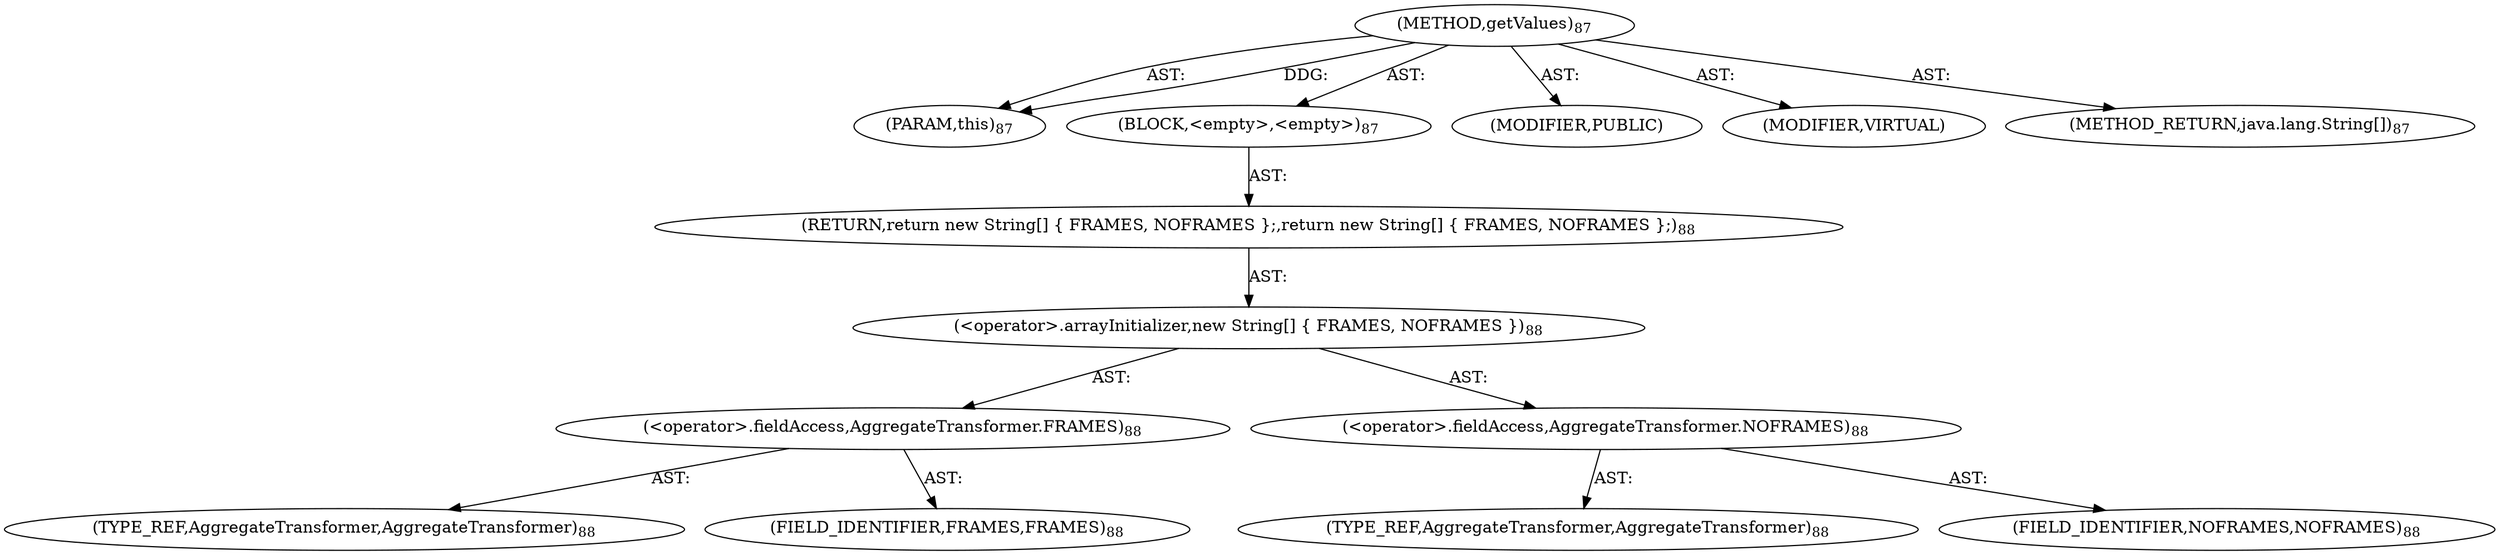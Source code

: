 digraph "getValues" {  
"111669149696" [label = <(METHOD,getValues)<SUB>87</SUB>> ]
"115964117000" [label = <(PARAM,this)<SUB>87</SUB>> ]
"25769803776" [label = <(BLOCK,&lt;empty&gt;,&lt;empty&gt;)<SUB>87</SUB>> ]
"146028888064" [label = <(RETURN,return new String[] { FRAMES, NOFRAMES };,return new String[] { FRAMES, NOFRAMES };)<SUB>88</SUB>> ]
"30064771072" [label = <(&lt;operator&gt;.arrayInitializer,new String[] { FRAMES, NOFRAMES })<SUB>88</SUB>> ]
"30064771073" [label = <(&lt;operator&gt;.fieldAccess,AggregateTransformer.FRAMES)<SUB>88</SUB>> ]
"180388626432" [label = <(TYPE_REF,AggregateTransformer,AggregateTransformer)<SUB>88</SUB>> ]
"55834574848" [label = <(FIELD_IDENTIFIER,FRAMES,FRAMES)<SUB>88</SUB>> ]
"30064771074" [label = <(&lt;operator&gt;.fieldAccess,AggregateTransformer.NOFRAMES)<SUB>88</SUB>> ]
"180388626433" [label = <(TYPE_REF,AggregateTransformer,AggregateTransformer)<SUB>88</SUB>> ]
"55834574849" [label = <(FIELD_IDENTIFIER,NOFRAMES,NOFRAMES)<SUB>88</SUB>> ]
"133143986180" [label = <(MODIFIER,PUBLIC)> ]
"133143986181" [label = <(MODIFIER,VIRTUAL)> ]
"128849018880" [label = <(METHOD_RETURN,java.lang.String[])<SUB>87</SUB>> ]
  "111669149696" -> "115964117000"  [ label = "AST: "] 
  "111669149696" -> "25769803776"  [ label = "AST: "] 
  "111669149696" -> "133143986180"  [ label = "AST: "] 
  "111669149696" -> "133143986181"  [ label = "AST: "] 
  "111669149696" -> "128849018880"  [ label = "AST: "] 
  "25769803776" -> "146028888064"  [ label = "AST: "] 
  "146028888064" -> "30064771072"  [ label = "AST: "] 
  "30064771072" -> "30064771073"  [ label = "AST: "] 
  "30064771072" -> "30064771074"  [ label = "AST: "] 
  "30064771073" -> "180388626432"  [ label = "AST: "] 
  "30064771073" -> "55834574848"  [ label = "AST: "] 
  "30064771074" -> "180388626433"  [ label = "AST: "] 
  "30064771074" -> "55834574849"  [ label = "AST: "] 
  "111669149696" -> "115964117000"  [ label = "DDG: "] 
}
